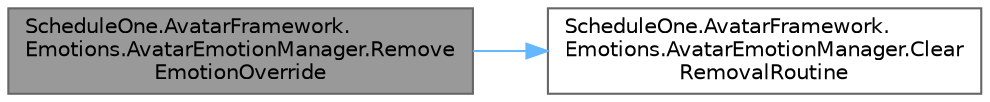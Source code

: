 digraph "ScheduleOne.AvatarFramework.Emotions.AvatarEmotionManager.RemoveEmotionOverride"
{
 // LATEX_PDF_SIZE
  bgcolor="transparent";
  edge [fontname=Helvetica,fontsize=10,labelfontname=Helvetica,labelfontsize=10];
  node [fontname=Helvetica,fontsize=10,shape=box,height=0.2,width=0.4];
  rankdir="LR";
  Node1 [id="Node000001",label="ScheduleOne.AvatarFramework.\lEmotions.AvatarEmotionManager.Remove\lEmotionOverride",height=0.2,width=0.4,color="gray40", fillcolor="grey60", style="filled", fontcolor="black",tooltip=" "];
  Node1 -> Node2 [id="edge1_Node000001_Node000002",color="steelblue1",style="solid",tooltip=" "];
  Node2 [id="Node000002",label="ScheduleOne.AvatarFramework.\lEmotions.AvatarEmotionManager.Clear\lRemovalRoutine",height=0.2,width=0.4,color="grey40", fillcolor="white", style="filled",URL="$class_schedule_one_1_1_avatar_framework_1_1_emotions_1_1_avatar_emotion_manager.html#a39653eebcd79bf0a8e7d0f7a9064aa11",tooltip=" "];
}
